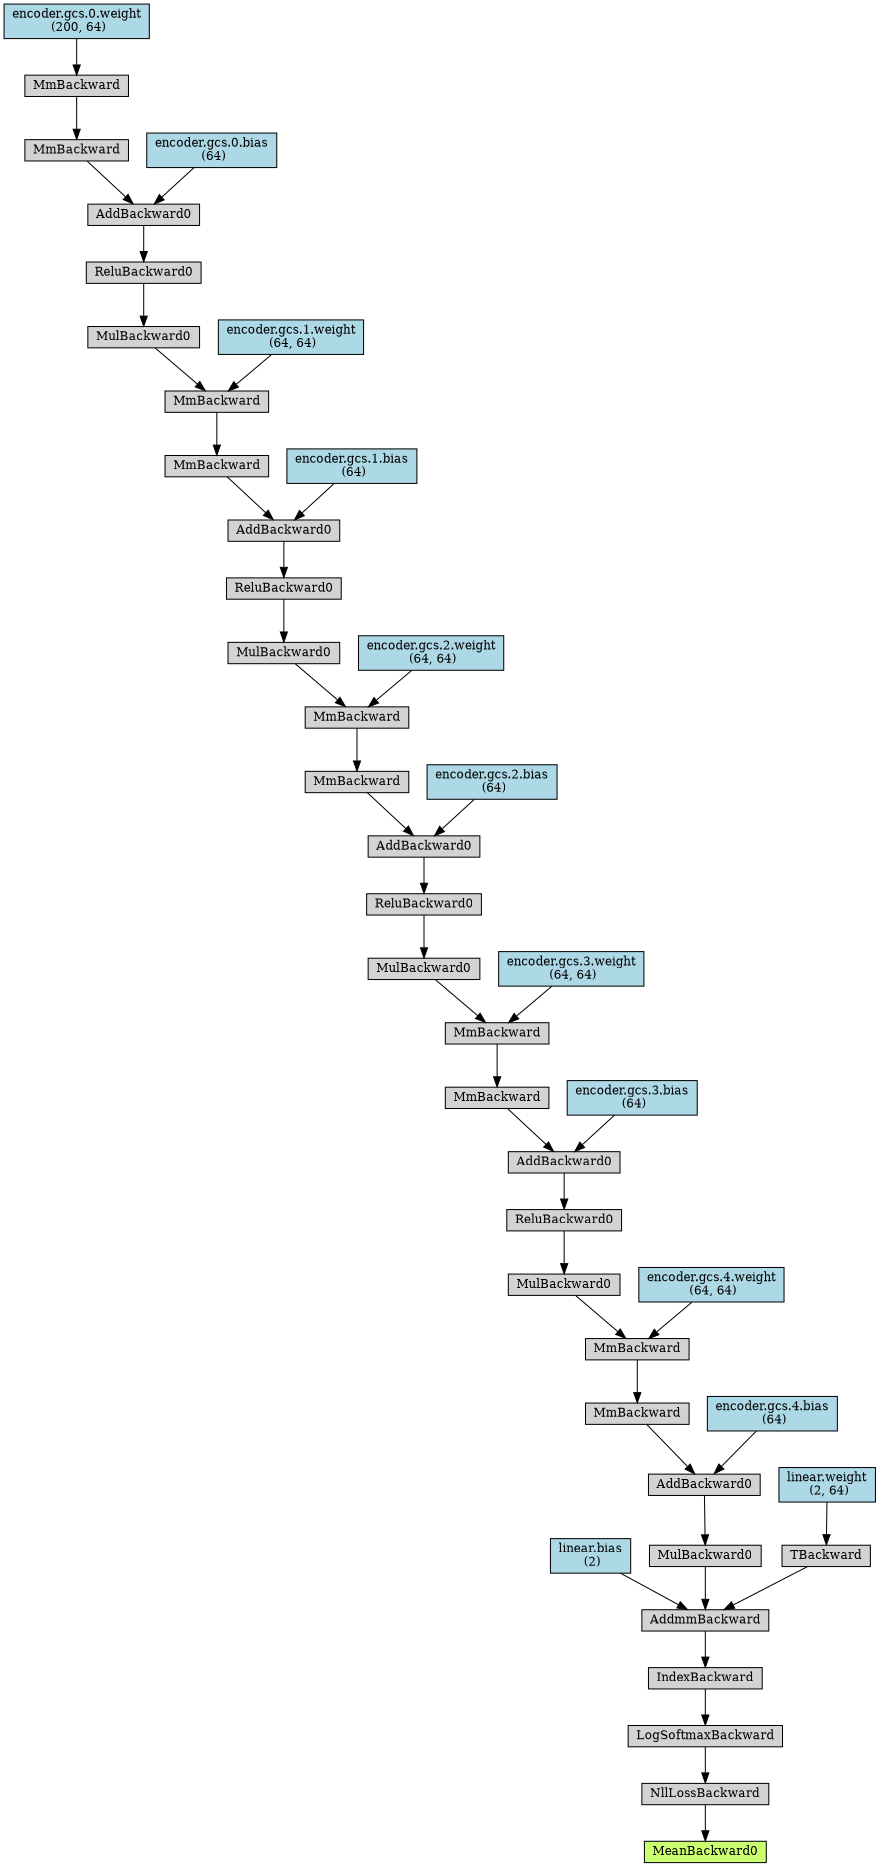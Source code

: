 digraph {
	graph [size="12.45,12.45"]
	node [align=left fontsize=12 height=0.2 ranksep=0.1 shape=box style=filled]
	140143382231248 [label=MeanBackward0 fillcolor=darkolivegreen1]
	140143382231824 -> 140143382231248
	140143382231824 [label=NllLossBackward]
	140143382231376 -> 140143382231824
	140143382231376 [label=LogSoftmaxBackward]
	140143382232848 -> 140143382231376
	140143382232848 [label=IndexBackward]
	140143382230608 -> 140143382232848
	140143382230608 [label=AddmmBackward]
	140143382230416 -> 140143382230608
	140143382230416 [label="linear.bias
 (2)" fillcolor=lightblue]
	140143382232784 -> 140143382230608
	140143382232784 [label=MulBackward0]
	140143382232272 -> 140143382232784
	140143382232272 [label=AddBackward0]
	140143382232720 -> 140143382232272
	140143382232720 [label=MmBackward]
	140143382290832 -> 140143382232720
	140143382290832 [label=MmBackward]
	140143382291024 -> 140143382290832
	140143382291024 [label=MulBackward0]
	140143382291216 -> 140143382291024
	140143382291216 [label=ReluBackward0]
	140143382291344 -> 140143382291216
	140143382291344 [label=AddBackward0]
	140143382291472 -> 140143382291344
	140143382291472 [label=MmBackward]
	140143382291664 -> 140143382291472
	140143382291664 [label=MmBackward]
	140143382291792 -> 140143382291664
	140143382291792 [label=MulBackward0]
	140143382291984 -> 140143382291792
	140143382291984 [label=ReluBackward0]
	140143382292112 -> 140143382291984
	140143382292112 [label=AddBackward0]
	140143382292240 -> 140143382292112
	140143382292240 [label=MmBackward]
	140143382292432 -> 140143382292240
	140143382292432 [label=MmBackward]
	140143382292560 -> 140143382292432
	140143382292560 [label=MulBackward0]
	140143382292752 -> 140143382292560
	140143382292752 [label=ReluBackward0]
	140143382292880 -> 140143382292752
	140143382292880 [label=AddBackward0]
	140143382293008 -> 140143382292880
	140143382293008 [label=MmBackward]
	140143382293200 -> 140143382293008
	140143382293200 [label=MmBackward]
	140143382293328 -> 140143382293200
	140143382293328 [label=MulBackward0]
	140143382293520 -> 140143382293328
	140143382293520 [label=ReluBackward0]
	140143382293648 -> 140143382293520
	140143382293648 [label=AddBackward0]
	140143382293776 -> 140143382293648
	140143382293776 [label=MmBackward]
	140143382293968 -> 140143382293776
	140143382293968 [label=MmBackward]
	140143382294096 -> 140143382293968
	140143382294096 [label="encoder.gcs.0.weight
 (200, 64)" fillcolor=lightblue]
	140143382293840 -> 140143382293648
	140143382293840 [label="encoder.gcs.0.bias
 (64)" fillcolor=lightblue]
	140143382293392 -> 140143382293200
	140143382293392 [label="encoder.gcs.1.weight
 (64, 64)" fillcolor=lightblue]
	140143382293072 -> 140143382292880
	140143382293072 [label="encoder.gcs.1.bias
 (64)" fillcolor=lightblue]
	140143382292624 -> 140143382292432
	140143382292624 [label="encoder.gcs.2.weight
 (64, 64)" fillcolor=lightblue]
	140143382292304 -> 140143382292112
	140143382292304 [label="encoder.gcs.2.bias
 (64)" fillcolor=lightblue]
	140143382291856 -> 140143382291664
	140143382291856 [label="encoder.gcs.3.weight
 (64, 64)" fillcolor=lightblue]
	140143382291536 -> 140143382291344
	140143382291536 [label="encoder.gcs.3.bias
 (64)" fillcolor=lightblue]
	140143382291088 -> 140143382290832
	140143382291088 [label="encoder.gcs.4.weight
 (64, 64)" fillcolor=lightblue]
	140143382229520 -> 140143382232272
	140143382229520 [label="encoder.gcs.4.bias
 (64)" fillcolor=lightblue]
	140143382229392 -> 140143382230608
	140143382229392 [label=TBackward]
	140143382232656 -> 140143382229392
	140143382232656 [label="linear.weight
 (2, 64)" fillcolor=lightblue]
}
